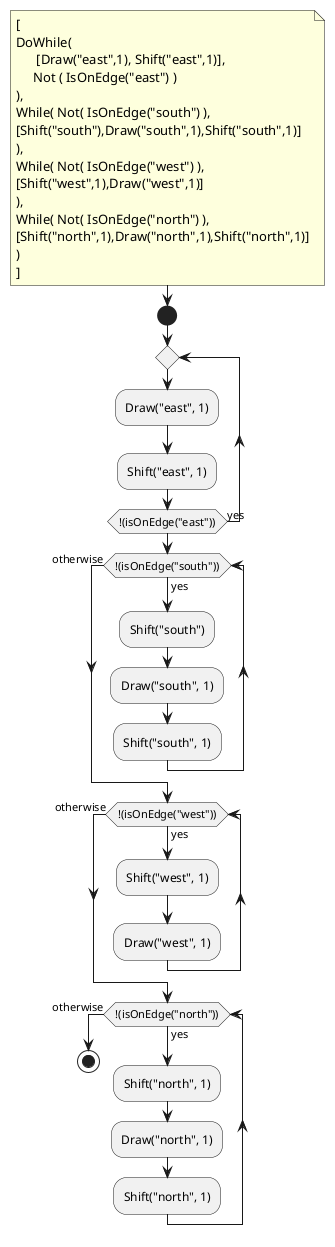 @startuml ImperativeGrid_DoWhile
note
[
DoWhile(
      [Draw("east",1), Shift("east",1)],
     Not ( IsOnEdge("east") )
),
While( Not( IsOnEdge("south") ),
[Shift("south"),Draw("south",1),Shift("south",1)]
),
While( Not( IsOnEdge("west") ),
[Shift("west",1),Draw("west",1)]
),
While( Not( IsOnEdge("north") ),
[Shift("north",1),Draw("north",1),Shift("north",1)]
)
]
end note

start
repeat
:Draw("east", 1);
:Shift("east", 1);
repeat while (!(isOnEdge("east"))) is (yes)
while(!(isOnEdge("south"))) is (yes)
:Shift("south");
:Draw("south", 1);
:Shift("south", 1);
endwhile (otherwise)
while(!(isOnEdge("west"))) is (yes)
:Shift("west", 1);
:Draw("west", 1);
endwhile (otherwise)
while(!(isOnEdge("north"))) is (yes)
:Shift("north", 1);
:Draw("north", 1);
:Shift("north", 1);
endwhile (otherwise)
stop

@enduml

